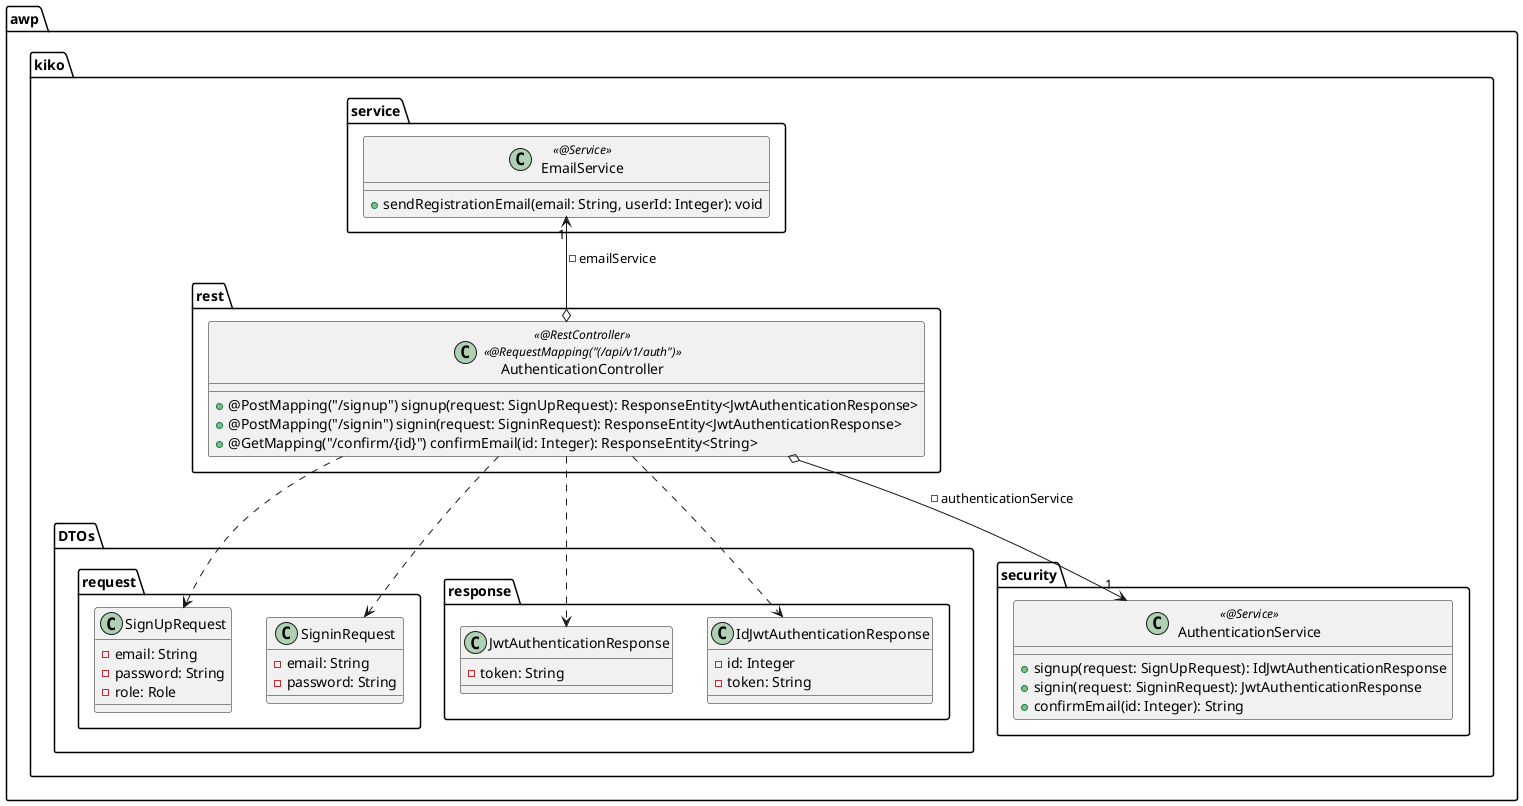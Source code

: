 @startuml AuthenticationController

package awp.kiko.rest {
    class AuthenticationController <<@RestController>> <<@RequestMapping("(/api/v1/auth")>> {
        + @PostMapping("/signup") signup(request: SignUpRequest): ResponseEntity<JwtAuthenticationResponse>
        + @PostMapping("/signin") signin(request: SigninRequest): ResponseEntity<JwtAuthenticationResponse>
        + @GetMapping("/confirm/{id}") confirmEmail(id: Integer): ResponseEntity<String>
    }
}

package awp.kiko.DTOs.request {
    class SignUpRequest {
        - email: String
        - password: String
        - role: Role
    }

    class SigninRequest {
        - email: String
        - password: String
    }
}

package awp.kiko.DTOs.response {
    class JwtAuthenticationResponse {
        - token: String
    }

    class IdJwtAuthenticationResponse {
        - id: Integer
        - token: String
    }
}

package awp.kiko.security {
    class AuthenticationService <<@Service>> {
        + signup(request: SignUpRequest): IdJwtAuthenticationResponse
        + signin(request: SigninRequest): JwtAuthenticationResponse
        + confirmEmail(id: Integer): String
    }
}

package awp.kiko.service {
    class EmailService <<@Service>> {
        + sendRegistrationEmail(email: String, userId: Integer): void
    }
}

AuthenticationController o-down-> "1" AuthenticationService: - authenticationService
AuthenticationController o-up-> "1" EmailService: - emailService
AuthenticationController ..> SignUpRequest
AuthenticationController ..> SigninRequest
AuthenticationController ..> JwtAuthenticationResponse
AuthenticationController ..> IdJwtAuthenticationResponse

@enduml
